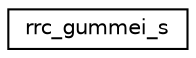 digraph "Graphical Class Hierarchy"
{
 // LATEX_PDF_SIZE
  edge [fontname="Helvetica",fontsize="10",labelfontname="Helvetica",labelfontsize="10"];
  node [fontname="Helvetica",fontsize="10",shape=record];
  rankdir="LR";
  Node0 [label="rrc_gummei_s",height=0.2,width=0.4,color="black", fillcolor="white", style="filled",URL="$structrrc__gummei__s.html",tooltip=" "];
}
